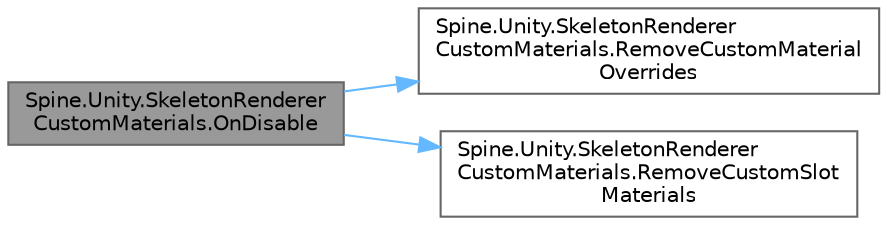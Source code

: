 digraph "Spine.Unity.SkeletonRendererCustomMaterials.OnDisable"
{
 // LATEX_PDF_SIZE
  bgcolor="transparent";
  edge [fontname=Helvetica,fontsize=10,labelfontname=Helvetica,labelfontsize=10];
  node [fontname=Helvetica,fontsize=10,shape=box,height=0.2,width=0.4];
  rankdir="LR";
  Node1 [id="Node000001",label="Spine.Unity.SkeletonRenderer\lCustomMaterials.OnDisable",height=0.2,width=0.4,color="gray40", fillcolor="grey60", style="filled", fontcolor="black",tooltip=" "];
  Node1 -> Node2 [id="edge1_Node000001_Node000002",color="steelblue1",style="solid",tooltip=" "];
  Node2 [id="Node000002",label="Spine.Unity.SkeletonRenderer\lCustomMaterials.RemoveCustomMaterial\lOverrides",height=0.2,width=0.4,color="grey40", fillcolor="white", style="filled",URL="$class_spine_1_1_unity_1_1_skeleton_renderer_custom_materials.html#a15b74a5b03103ece0e9dfb4260387ed5",tooltip=" "];
  Node1 -> Node3 [id="edge2_Node000001_Node000003",color="steelblue1",style="solid",tooltip=" "];
  Node3 [id="Node000003",label="Spine.Unity.SkeletonRenderer\lCustomMaterials.RemoveCustomSlot\lMaterials",height=0.2,width=0.4,color="grey40", fillcolor="white", style="filled",URL="$class_spine_1_1_unity_1_1_skeleton_renderer_custom_materials.html#a55aec5b3689edd52e187cdfc138f04d6",tooltip=" "];
}
